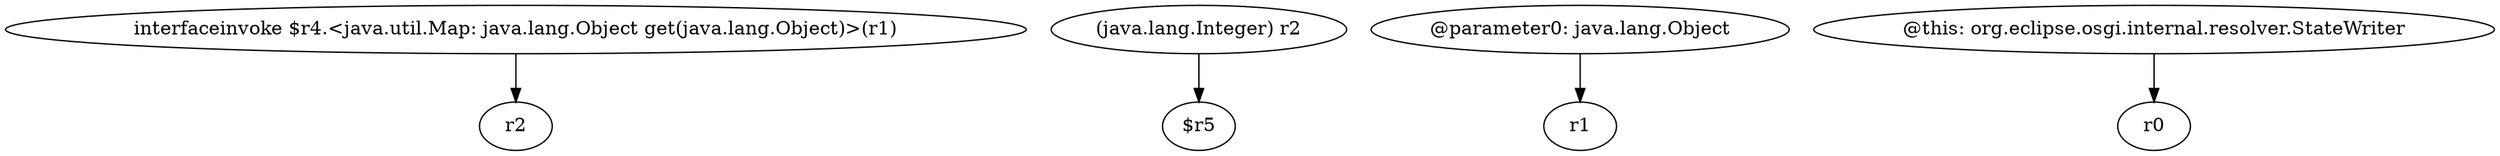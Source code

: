 digraph g {
0[label="interfaceinvoke $r4.<java.util.Map: java.lang.Object get(java.lang.Object)>(r1)"]
1[label="r2"]
0->1[label=""]
2[label="(java.lang.Integer) r2"]
3[label="$r5"]
2->3[label=""]
4[label="@parameter0: java.lang.Object"]
5[label="r1"]
4->5[label=""]
6[label="@this: org.eclipse.osgi.internal.resolver.StateWriter"]
7[label="r0"]
6->7[label=""]
}